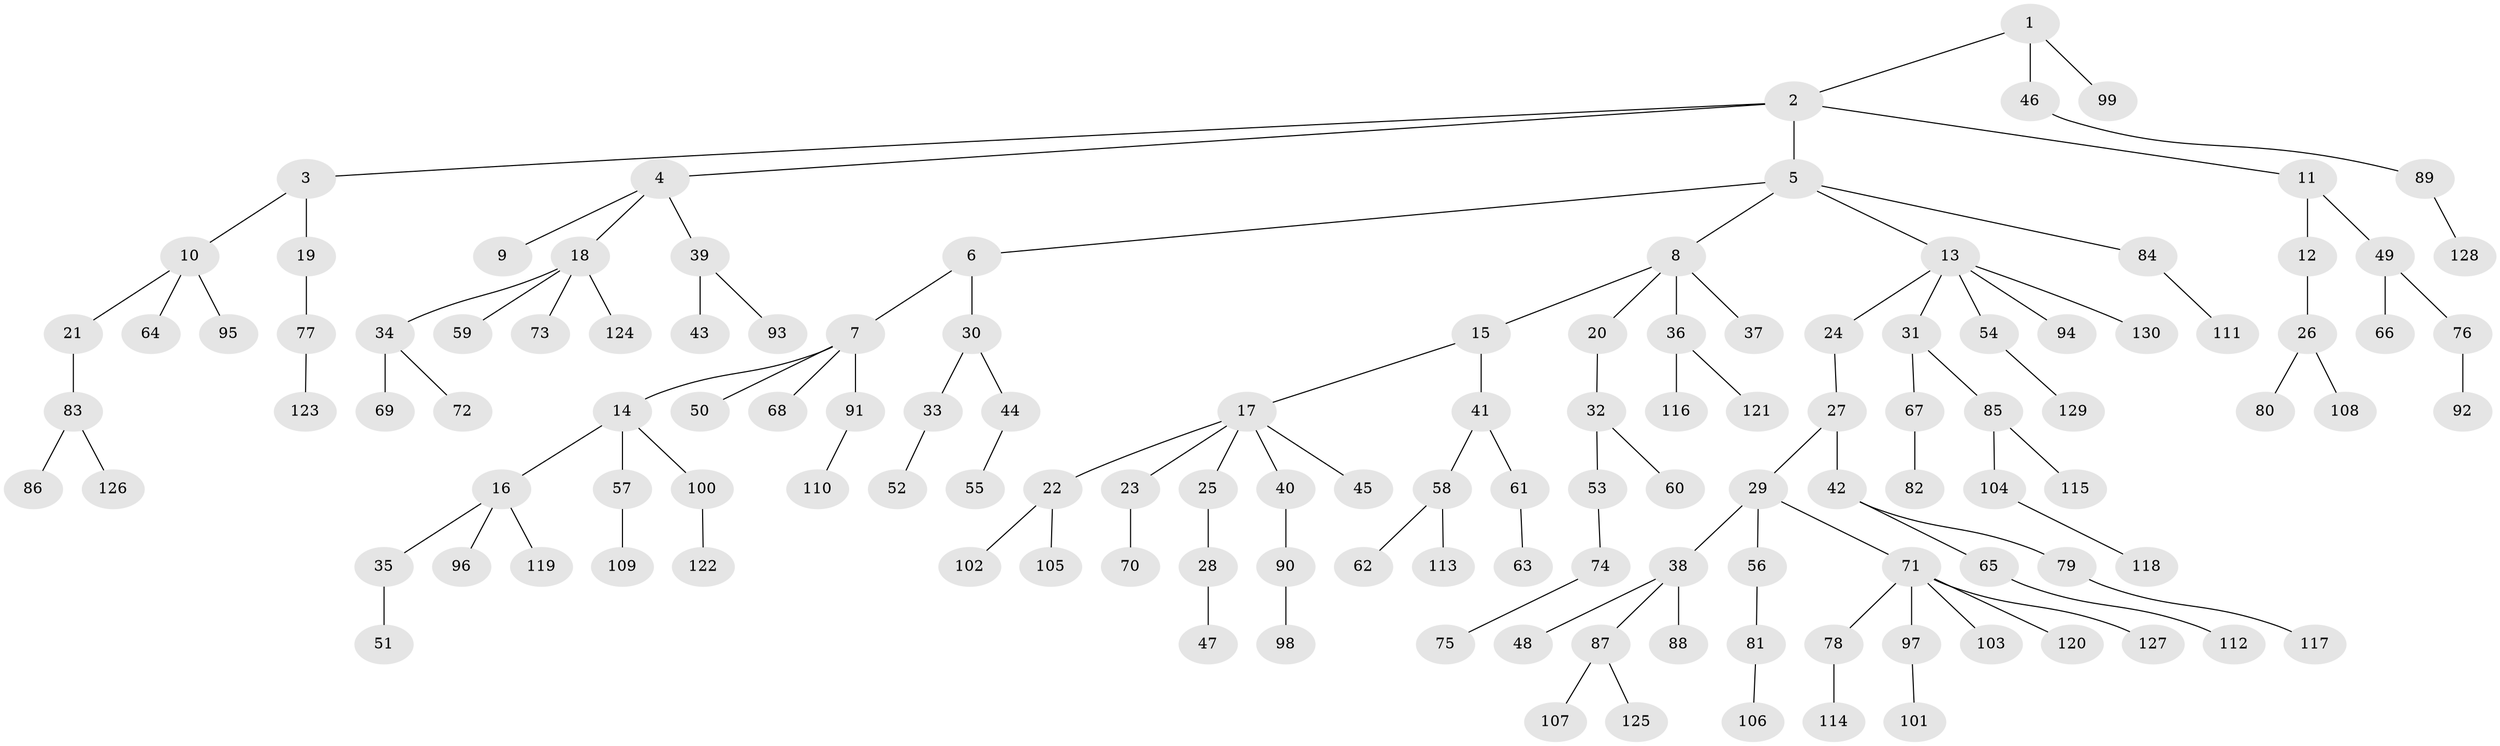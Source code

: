// Generated by graph-tools (version 1.1) at 2025/11/02/27/25 16:11:28]
// undirected, 130 vertices, 129 edges
graph export_dot {
graph [start="1"]
  node [color=gray90,style=filled];
  1;
  2;
  3;
  4;
  5;
  6;
  7;
  8;
  9;
  10;
  11;
  12;
  13;
  14;
  15;
  16;
  17;
  18;
  19;
  20;
  21;
  22;
  23;
  24;
  25;
  26;
  27;
  28;
  29;
  30;
  31;
  32;
  33;
  34;
  35;
  36;
  37;
  38;
  39;
  40;
  41;
  42;
  43;
  44;
  45;
  46;
  47;
  48;
  49;
  50;
  51;
  52;
  53;
  54;
  55;
  56;
  57;
  58;
  59;
  60;
  61;
  62;
  63;
  64;
  65;
  66;
  67;
  68;
  69;
  70;
  71;
  72;
  73;
  74;
  75;
  76;
  77;
  78;
  79;
  80;
  81;
  82;
  83;
  84;
  85;
  86;
  87;
  88;
  89;
  90;
  91;
  92;
  93;
  94;
  95;
  96;
  97;
  98;
  99;
  100;
  101;
  102;
  103;
  104;
  105;
  106;
  107;
  108;
  109;
  110;
  111;
  112;
  113;
  114;
  115;
  116;
  117;
  118;
  119;
  120;
  121;
  122;
  123;
  124;
  125;
  126;
  127;
  128;
  129;
  130;
  1 -- 2;
  1 -- 46;
  1 -- 99;
  2 -- 3;
  2 -- 4;
  2 -- 5;
  2 -- 11;
  3 -- 10;
  3 -- 19;
  4 -- 9;
  4 -- 18;
  4 -- 39;
  5 -- 6;
  5 -- 8;
  5 -- 13;
  5 -- 84;
  6 -- 7;
  6 -- 30;
  7 -- 14;
  7 -- 50;
  7 -- 68;
  7 -- 91;
  8 -- 15;
  8 -- 20;
  8 -- 36;
  8 -- 37;
  10 -- 21;
  10 -- 64;
  10 -- 95;
  11 -- 12;
  11 -- 49;
  12 -- 26;
  13 -- 24;
  13 -- 31;
  13 -- 54;
  13 -- 94;
  13 -- 130;
  14 -- 16;
  14 -- 57;
  14 -- 100;
  15 -- 17;
  15 -- 41;
  16 -- 35;
  16 -- 96;
  16 -- 119;
  17 -- 22;
  17 -- 23;
  17 -- 25;
  17 -- 40;
  17 -- 45;
  18 -- 34;
  18 -- 59;
  18 -- 73;
  18 -- 124;
  19 -- 77;
  20 -- 32;
  21 -- 83;
  22 -- 102;
  22 -- 105;
  23 -- 70;
  24 -- 27;
  25 -- 28;
  26 -- 80;
  26 -- 108;
  27 -- 29;
  27 -- 42;
  28 -- 47;
  29 -- 38;
  29 -- 56;
  29 -- 71;
  30 -- 33;
  30 -- 44;
  31 -- 67;
  31 -- 85;
  32 -- 53;
  32 -- 60;
  33 -- 52;
  34 -- 69;
  34 -- 72;
  35 -- 51;
  36 -- 116;
  36 -- 121;
  38 -- 48;
  38 -- 87;
  38 -- 88;
  39 -- 43;
  39 -- 93;
  40 -- 90;
  41 -- 58;
  41 -- 61;
  42 -- 65;
  42 -- 79;
  44 -- 55;
  46 -- 89;
  49 -- 66;
  49 -- 76;
  53 -- 74;
  54 -- 129;
  56 -- 81;
  57 -- 109;
  58 -- 62;
  58 -- 113;
  61 -- 63;
  65 -- 112;
  67 -- 82;
  71 -- 78;
  71 -- 97;
  71 -- 103;
  71 -- 120;
  71 -- 127;
  74 -- 75;
  76 -- 92;
  77 -- 123;
  78 -- 114;
  79 -- 117;
  81 -- 106;
  83 -- 86;
  83 -- 126;
  84 -- 111;
  85 -- 104;
  85 -- 115;
  87 -- 107;
  87 -- 125;
  89 -- 128;
  90 -- 98;
  91 -- 110;
  97 -- 101;
  100 -- 122;
  104 -- 118;
}
